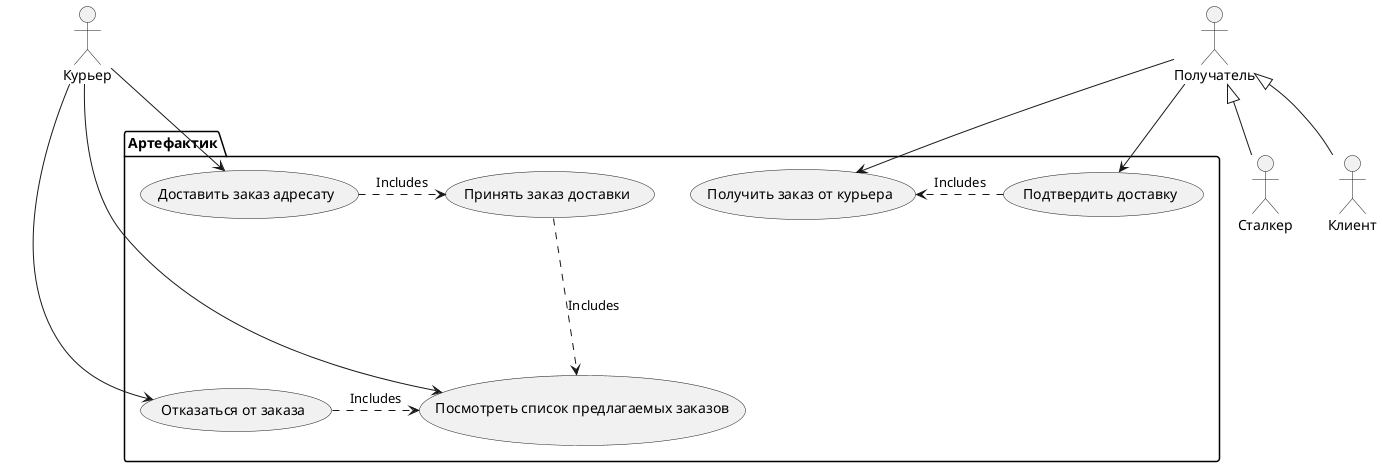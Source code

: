 @startuml
actor Сталкер as Stalker
actor Клиент as Client
actor Курьер as Courier

actor Получатель as Receiver

Receiver <|-- Stalker
Receiver <|-- Client

package Артефактик {
    usecase "Посмотреть список предлагаемых заказов" as GetSuggestedOrders

    usecase "Принять заказ доставки" as AcceptOrder

    usecase "Отказаться от заказа" as DeclineOrder

    usecase "Доставить заказ адресату" as DeliverOrder

    usecase "Получить заказ от курьера" as ReceiveOrder

    usecase "Подтвердить доставку" as ConfirmDelivery

    ConfirmDelivery .> ReceiveOrder: Includes

    AcceptOrder .-down-> GetSuggestedOrders: Includes
    DeclineOrder .> GetSuggestedOrders: Includes
    DeliverOrder .> AcceptOrder: Includes
}

Receiver--> ReceiveOrder
Receiver--> ConfirmDelivery

Courier--> GetSuggestedOrders
Courier--> DeclineOrder
Courier--> DeliverOrder
@enduml